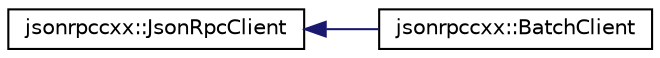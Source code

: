 digraph "Graphical Class Hierarchy"
{
  edge [fontname="Helvetica",fontsize="10",labelfontname="Helvetica",labelfontsize="10"];
  node [fontname="Helvetica",fontsize="10",shape=record];
  rankdir="LR";
  Node0 [label="jsonrpccxx::JsonRpcClient",height=0.2,width=0.4,color="black", fillcolor="white", style="filled",URL="$classjsonrpccxx_1_1JsonRpcClient.html"];
  Node0 -> Node1 [dir="back",color="midnightblue",fontsize="10",style="solid",fontname="Helvetica"];
  Node1 [label="jsonrpccxx::BatchClient",height=0.2,width=0.4,color="black", fillcolor="white", style="filled",URL="$classjsonrpccxx_1_1BatchClient.html"];
}
